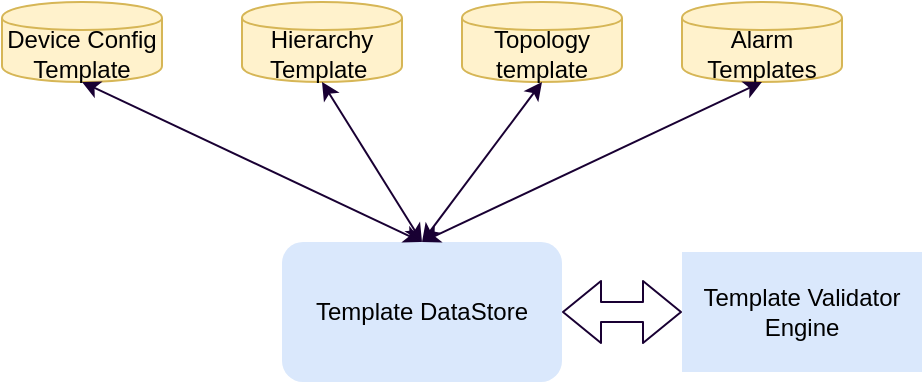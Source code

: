 <mxfile version="12.1.3" type="github" pages="1">
  <diagram id="B4XK_0Hln9eRdX3QcIPv" name="Page-1">
    <mxGraphModel dx="1346" dy="859" grid="1" gridSize="10" guides="1" tooltips="1" connect="1" arrows="1" fold="1" page="1" pageScale="1" pageWidth="850" pageHeight="1100" math="0" shadow="0">
      <root>
        <mxCell id="0"/>
        <mxCell id="1" parent="0"/>
        <mxCell id="PcscQ1ydCQ4jhYNcUpiW-1" value="Template DataStore" style="rounded=1;whiteSpace=wrap;html=1;fillColor=#dae8fc;strokeColor=none;" parent="1" vertex="1">
          <mxGeometry x="280" y="160" width="140" height="70" as="geometry"/>
        </mxCell>
        <mxCell id="PcscQ1ydCQ4jhYNcUpiW-2" value="Device Config Template" style="shape=cylinder;whiteSpace=wrap;html=1;boundedLbl=1;backgroundOutline=1;fillColor=#fff2cc;strokeColor=#d6b656;" parent="1" vertex="1">
          <mxGeometry x="140" y="40" width="80" height="40" as="geometry"/>
        </mxCell>
        <mxCell id="PcscQ1ydCQ4jhYNcUpiW-4" value="Hierarchy Template&amp;nbsp;" style="shape=cylinder;whiteSpace=wrap;html=1;boundedLbl=1;backgroundOutline=1;fillColor=#fff2cc;strokeColor=#d6b656;" parent="1" vertex="1">
          <mxGeometry x="260" y="40" width="80" height="40" as="geometry"/>
        </mxCell>
        <mxCell id="PcscQ1ydCQ4jhYNcUpiW-5" value="Topology template" style="shape=cylinder;whiteSpace=wrap;html=1;boundedLbl=1;backgroundOutline=1;fillColor=#fff2cc;strokeColor=#d6b656;" parent="1" vertex="1">
          <mxGeometry x="370" y="40" width="80" height="40" as="geometry"/>
        </mxCell>
        <mxCell id="PcscQ1ydCQ4jhYNcUpiW-6" value="Alarm Templates" style="shape=cylinder;whiteSpace=wrap;html=1;boundedLbl=1;backgroundOutline=1;fillColor=#fff2cc;strokeColor=#d6b656;" parent="1" vertex="1">
          <mxGeometry x="480" y="40" width="80" height="40" as="geometry"/>
        </mxCell>
        <mxCell id="PcscQ1ydCQ4jhYNcUpiW-7" value="" style="endArrow=classic;startArrow=classic;html=1;entryX=0.5;entryY=1;entryDx=0;entryDy=0;exitX=0.5;exitY=0;exitDx=0;exitDy=0;strokeColor=#190033;" parent="1" source="PcscQ1ydCQ4jhYNcUpiW-1" target="PcscQ1ydCQ4jhYNcUpiW-2" edge="1">
          <mxGeometry width="50" height="50" relative="1" as="geometry">
            <mxPoint x="140" y="300" as="sourcePoint"/>
            <mxPoint x="190" y="250" as="targetPoint"/>
          </mxGeometry>
        </mxCell>
        <mxCell id="j7HrswJJdAMiraN6C7io-1" value="" style="endArrow=classic;startArrow=classic;html=1;entryX=0.5;entryY=1;entryDx=0;entryDy=0;exitX=0.5;exitY=0;exitDx=0;exitDy=0;strokeColor=#190033;" edge="1" parent="1" source="PcscQ1ydCQ4jhYNcUpiW-1" target="PcscQ1ydCQ4jhYNcUpiW-4">
          <mxGeometry width="50" height="50" relative="1" as="geometry">
            <mxPoint x="490" y="170" as="sourcePoint"/>
            <mxPoint x="320" y="90" as="targetPoint"/>
          </mxGeometry>
        </mxCell>
        <mxCell id="j7HrswJJdAMiraN6C7io-3" value="" style="endArrow=classic;startArrow=classic;html=1;entryX=0.5;entryY=1;entryDx=0;entryDy=0;exitX=0.5;exitY=0;exitDx=0;exitDy=0;strokeColor=#190033;" edge="1" parent="1" source="PcscQ1ydCQ4jhYNcUpiW-1" target="PcscQ1ydCQ4jhYNcUpiW-5">
          <mxGeometry width="50" height="50" relative="1" as="geometry">
            <mxPoint x="505" y="190" as="sourcePoint"/>
            <mxPoint x="455" y="110" as="targetPoint"/>
          </mxGeometry>
        </mxCell>
        <mxCell id="j7HrswJJdAMiraN6C7io-4" value="" style="endArrow=classic;startArrow=classic;html=1;entryX=0.5;entryY=1;entryDx=0;entryDy=0;exitX=0.5;exitY=0;exitDx=0;exitDy=0;strokeColor=#190033;" edge="1" parent="1" source="PcscQ1ydCQ4jhYNcUpiW-1" target="PcscQ1ydCQ4jhYNcUpiW-6">
          <mxGeometry width="50" height="50" relative="1" as="geometry">
            <mxPoint x="520" y="195" as="sourcePoint"/>
            <mxPoint x="580" y="115" as="targetPoint"/>
          </mxGeometry>
        </mxCell>
        <mxCell id="j7HrswJJdAMiraN6C7io-5" value="Template Validator Engine" style="rounded=0;whiteSpace=wrap;html=1;fillColor=#dae8fc;strokeColor=none;" vertex="1" parent="1">
          <mxGeometry x="480" y="165" width="120" height="60" as="geometry"/>
        </mxCell>
        <mxCell id="j7HrswJJdAMiraN6C7io-6" value="" style="shape=flexArrow;endArrow=classic;startArrow=classic;html=1;strokeColor=#190033;exitX=1;exitY=0.5;exitDx=0;exitDy=0;entryX=0;entryY=0.5;entryDx=0;entryDy=0;" edge="1" parent="1" source="PcscQ1ydCQ4jhYNcUpiW-1" target="j7HrswJJdAMiraN6C7io-5">
          <mxGeometry width="50" height="50" relative="1" as="geometry">
            <mxPoint x="290" y="440" as="sourcePoint"/>
            <mxPoint x="340" y="390" as="targetPoint"/>
          </mxGeometry>
        </mxCell>
      </root>
    </mxGraphModel>
  </diagram>
</mxfile>
